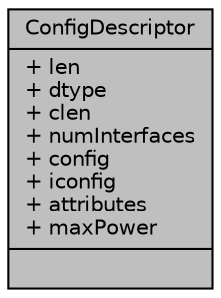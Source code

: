 digraph "ConfigDescriptor"
{
  edge [fontname="Helvetica",fontsize="10",labelfontname="Helvetica",labelfontsize="10"];
  node [fontname="Helvetica",fontsize="10",shape=record];
  Node1 [label="{ConfigDescriptor\n|+ len\l+ dtype\l+ clen\l+ numInterfaces\l+ config\l+ iconfig\l+ attributes\l+ maxPower\l|}",height=0.2,width=0.4,color="black", fillcolor="grey75", style="filled", fontcolor="black"];
}
